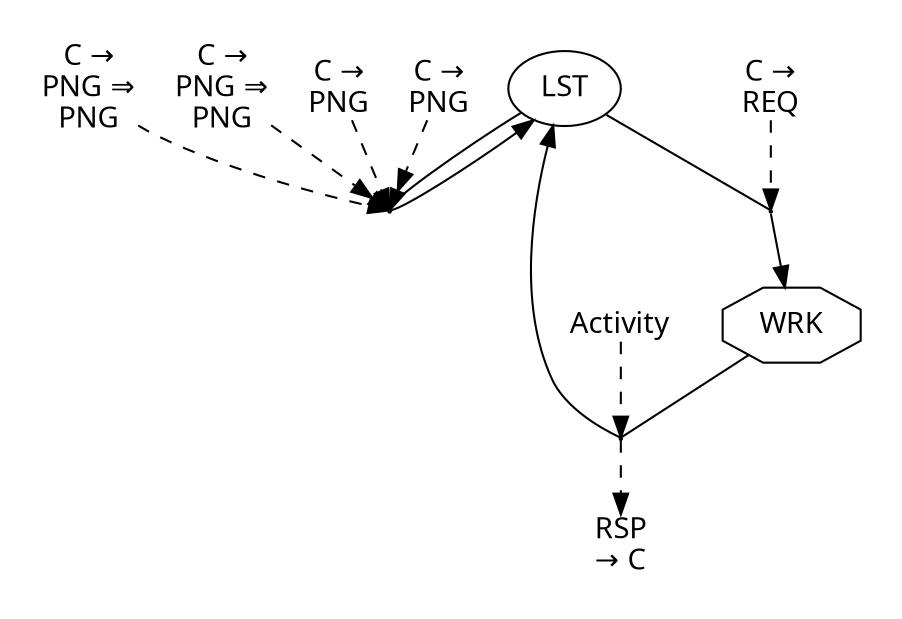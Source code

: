 digraph {
color=white;
graph [ fontname="sans-serif" ];
node [ fontname="sans-serif" ];
edge [ fontname="sans-serif" ];
A_0_false [ label="LST", shape=ellipse ];
subgraph cluster_0 {
T_0_18446744073709551615 [ shape=point, height=0.015, width=0.015 ];
A_0_false -> T_0_18446744073709551615 [ arrowhead=none, direction=forward ];
T_0_18446744073709551615 -> A_0_false;
D_0_18446744073709551615_1 [ label="C &#8594;\nPNG", shape=plain ];
D_0_18446744073709551615_1 -> T_0_18446744073709551615 [ arrowhead=normalnormal, direction=forward, style=dashed ];
D_0_18446744073709551615_2 [ label="C &#8594;\nPNG", shape=plain ];
D_0_18446744073709551615_2 -> T_0_18446744073709551615 [ arrowhead=normal, direction=forward, style=dashed ];
D_0_18446744073709551615_3 [ label="C &#8594;\nPNG &#8658;\nPNG", shape=plain ];
D_0_18446744073709551615_3 -> T_0_18446744073709551615 [ arrowhead=normalnormal, direction=forward, style=dashed ];
D_0_18446744073709551615_4 [ label="C &#8594;\nPNG &#8658;\nPNG", shape=plain ];
D_0_18446744073709551615_4 -> T_0_18446744073709551615 [ arrowhead=normal, direction=forward, style=dashed ];
}
A_1_true [ label="WRK", shape=octagon ];
subgraph cluster_1 {
T_1_18446744073709551615 [ shape=point, height=0.015, width=0.015 ];
A_0_false -> T_1_18446744073709551615 [ arrowhead=none, direction=forward ];
T_1_18446744073709551615 -> A_1_true;
D_1_18446744073709551615_0 [ label="C &#8594;\nREQ", shape=plain ];
D_1_18446744073709551615_0 -> T_1_18446744073709551615 [ arrowhead=normal, direction=forward, style=dashed ];
}
subgraph cluster_2 {
T_2_18446744073709551615 [ shape=point, height=0.015, width=0.015 ];
A_1_true -> T_2_18446744073709551615 [ arrowhead=none, direction=forward ];
T_2_18446744073709551615 -> A_0_false;
D_2_18446744073709551615_255 [ label="Activity", shape=plain ];
D_2_18446744073709551615_255 -> T_2_18446744073709551615 [ arrowhead=normal, direction=forward, style=dashed ];
S_2_18446744073709551615_5 [ label="RSP\n&#8594; C", shape=plain ];
T_2_18446744073709551615 -> S_2_18446744073709551615_5 [ arrowhead=normal, direction=forward, style=dashed ];
}
}
